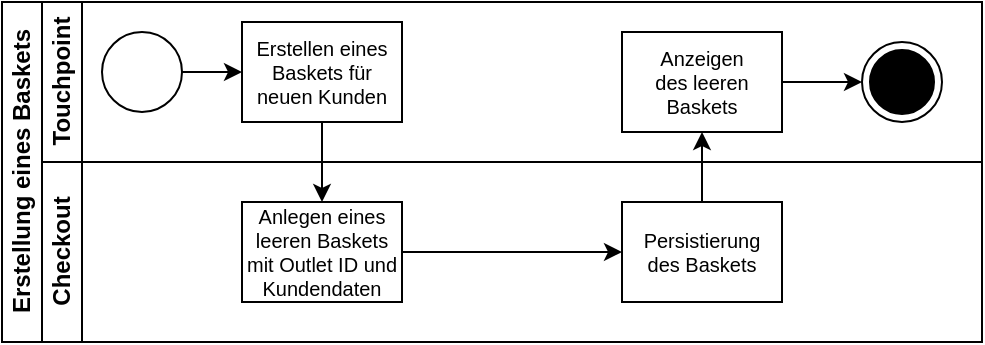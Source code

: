 <mxfile version="15.7.3" type="device"><diagram id="ItlDJ3JDJ0UHt8xI12Ax" name="Seite-1"><mxGraphModel dx="1102" dy="1025" grid="1" gridSize="10" guides="1" tooltips="1" connect="1" arrows="1" fold="1" page="1" pageScale="1" pageWidth="1169" pageHeight="827" math="0" shadow="0"><root><mxCell id="0"/><mxCell id="1" parent="0"/><mxCell id="it-JkuDZFK4TNGMms_fq-15" value="Erstellung eines Baskets" style="swimlane;html=1;childLayout=stackLayout;resizeParent=1;resizeParentMax=0;horizontal=0;startSize=20;horizontalStack=0;fontColor=#000000;strokeColor=#000000;fillColor=none;" parent="1" vertex="1"><mxGeometry x="10" y="40" width="490" height="170" as="geometry"/></mxCell><mxCell id="it-JkuDZFK4TNGMms_fq-16" value="Touchpoint" style="swimlane;html=1;startSize=20;horizontal=0;fontColor=#000000;strokeColor=#000000;fillColor=none;" parent="it-JkuDZFK4TNGMms_fq-15" vertex="1"><mxGeometry x="20" width="470" height="80" as="geometry"/></mxCell><mxCell id="it-JkuDZFK4TNGMms_fq-17" value="" style="edgeStyle=orthogonalEdgeStyle;rounded=0;orthogonalLoop=1;jettySize=auto;html=1;fontColor=#000000;strokeColor=#000000;" parent="it-JkuDZFK4TNGMms_fq-16" source="it-JkuDZFK4TNGMms_fq-18" target="it-JkuDZFK4TNGMms_fq-19" edge="1"><mxGeometry relative="1" as="geometry"/></mxCell><mxCell id="it-JkuDZFK4TNGMms_fq-18" value="" style="ellipse;whiteSpace=wrap;html=1;fontColor=#000000;strokeColor=#000000;fillColor=#FFFFFF;" parent="it-JkuDZFK4TNGMms_fq-16" vertex="1"><mxGeometry x="30" y="15" width="40" height="40" as="geometry"/></mxCell><mxCell id="it-JkuDZFK4TNGMms_fq-19" value="Erstellen eines&#10;Baskets für&#10;neuen Kunden" style="rounded=0;fontFamily=Helvetica;fontSize=10;fontColor=#000000;align=center;strokeColor=#000000;fillColor=#FFFFFF;" parent="it-JkuDZFK4TNGMms_fq-16" vertex="1"><mxGeometry x="100" y="10" width="80" height="50" as="geometry"/></mxCell><mxCell id="it-JkuDZFK4TNGMms_fq-20" style="edgeStyle=orthogonalEdgeStyle;rounded=0;orthogonalLoop=1;jettySize=auto;html=1;fontSize=10;fontColor=#000000;strokeColor=#000000;" parent="it-JkuDZFK4TNGMms_fq-16" source="it-JkuDZFK4TNGMms_fq-21" target="it-JkuDZFK4TNGMms_fq-22" edge="1"><mxGeometry relative="1" as="geometry"/></mxCell><mxCell id="it-JkuDZFK4TNGMms_fq-21" value="Anzeigen&#10;des leeren&#10;Baskets" style="rounded=0;fontFamily=Helvetica;fontSize=10;fontColor=#000000;align=center;strokeColor=#000000;fillColor=#FFFFFF;" parent="it-JkuDZFK4TNGMms_fq-16" vertex="1"><mxGeometry x="290" y="15" width="80" height="50" as="geometry"/></mxCell><mxCell id="it-JkuDZFK4TNGMms_fq-22" value="" style="ellipse;html=1;shape=endState;fillColor=#000000;strokeColor=#000000;fontSize=10;fontColor=#000000;" parent="it-JkuDZFK4TNGMms_fq-16" vertex="1"><mxGeometry x="410" y="20" width="40" height="40" as="geometry"/></mxCell><mxCell id="it-JkuDZFK4TNGMms_fq-23" value="Checkout" style="swimlane;html=1;startSize=20;horizontal=0;fontColor=#000000;strokeColor=#000000;fillColor=none;" parent="it-JkuDZFK4TNGMms_fq-15" vertex="1"><mxGeometry x="20" y="80" width="470" height="90" as="geometry"/></mxCell><mxCell id="it-JkuDZFK4TNGMms_fq-24" value="" style="edgeStyle=orthogonalEdgeStyle;rounded=0;orthogonalLoop=1;jettySize=auto;html=1;endArrow=classic;endFill=1;fontColor=#000000;strokeColor=#000000;" parent="it-JkuDZFK4TNGMms_fq-23" source="it-JkuDZFK4TNGMms_fq-25" target="it-JkuDZFK4TNGMms_fq-26" edge="1"><mxGeometry relative="1" as="geometry"><mxPoint x="260" y="60" as="targetPoint"/></mxGeometry></mxCell><mxCell id="it-JkuDZFK4TNGMms_fq-25" value="Anlegen eines&#10;leeren Baskets&#10;mit Outlet ID und&#10;Kundendaten" style="rounded=0;fontFamily=Helvetica;fontSize=10;fontColor=#000000;align=center;strokeColor=#000000;fillColor=#FFFFFF;" parent="it-JkuDZFK4TNGMms_fq-23" vertex="1"><mxGeometry x="100" y="20" width="80" height="50" as="geometry"/></mxCell><mxCell id="it-JkuDZFK4TNGMms_fq-26" value="Persistierung&#10;des Baskets" style="rounded=0;fontFamily=Helvetica;fontSize=10;fontColor=#000000;align=center;strokeColor=#000000;fillColor=#FFFFFF;" parent="it-JkuDZFK4TNGMms_fq-23" vertex="1"><mxGeometry x="290" y="20" width="80" height="50" as="geometry"/></mxCell><mxCell id="it-JkuDZFK4TNGMms_fq-27" style="edgeStyle=orthogonalEdgeStyle;rounded=0;orthogonalLoop=1;jettySize=auto;html=1;fontSize=10;fontColor=#000000;strokeColor=#000000;" parent="it-JkuDZFK4TNGMms_fq-15" source="it-JkuDZFK4TNGMms_fq-19" target="it-JkuDZFK4TNGMms_fq-25" edge="1"><mxGeometry relative="1" as="geometry"/></mxCell><mxCell id="it-JkuDZFK4TNGMms_fq-28" style="edgeStyle=orthogonalEdgeStyle;rounded=0;orthogonalLoop=1;jettySize=auto;html=1;fontSize=10;fontColor=#000000;strokeColor=#000000;" parent="it-JkuDZFK4TNGMms_fq-15" source="it-JkuDZFK4TNGMms_fq-26" target="it-JkuDZFK4TNGMms_fq-21" edge="1"><mxGeometry relative="1" as="geometry"/></mxCell></root></mxGraphModel></diagram></mxfile>